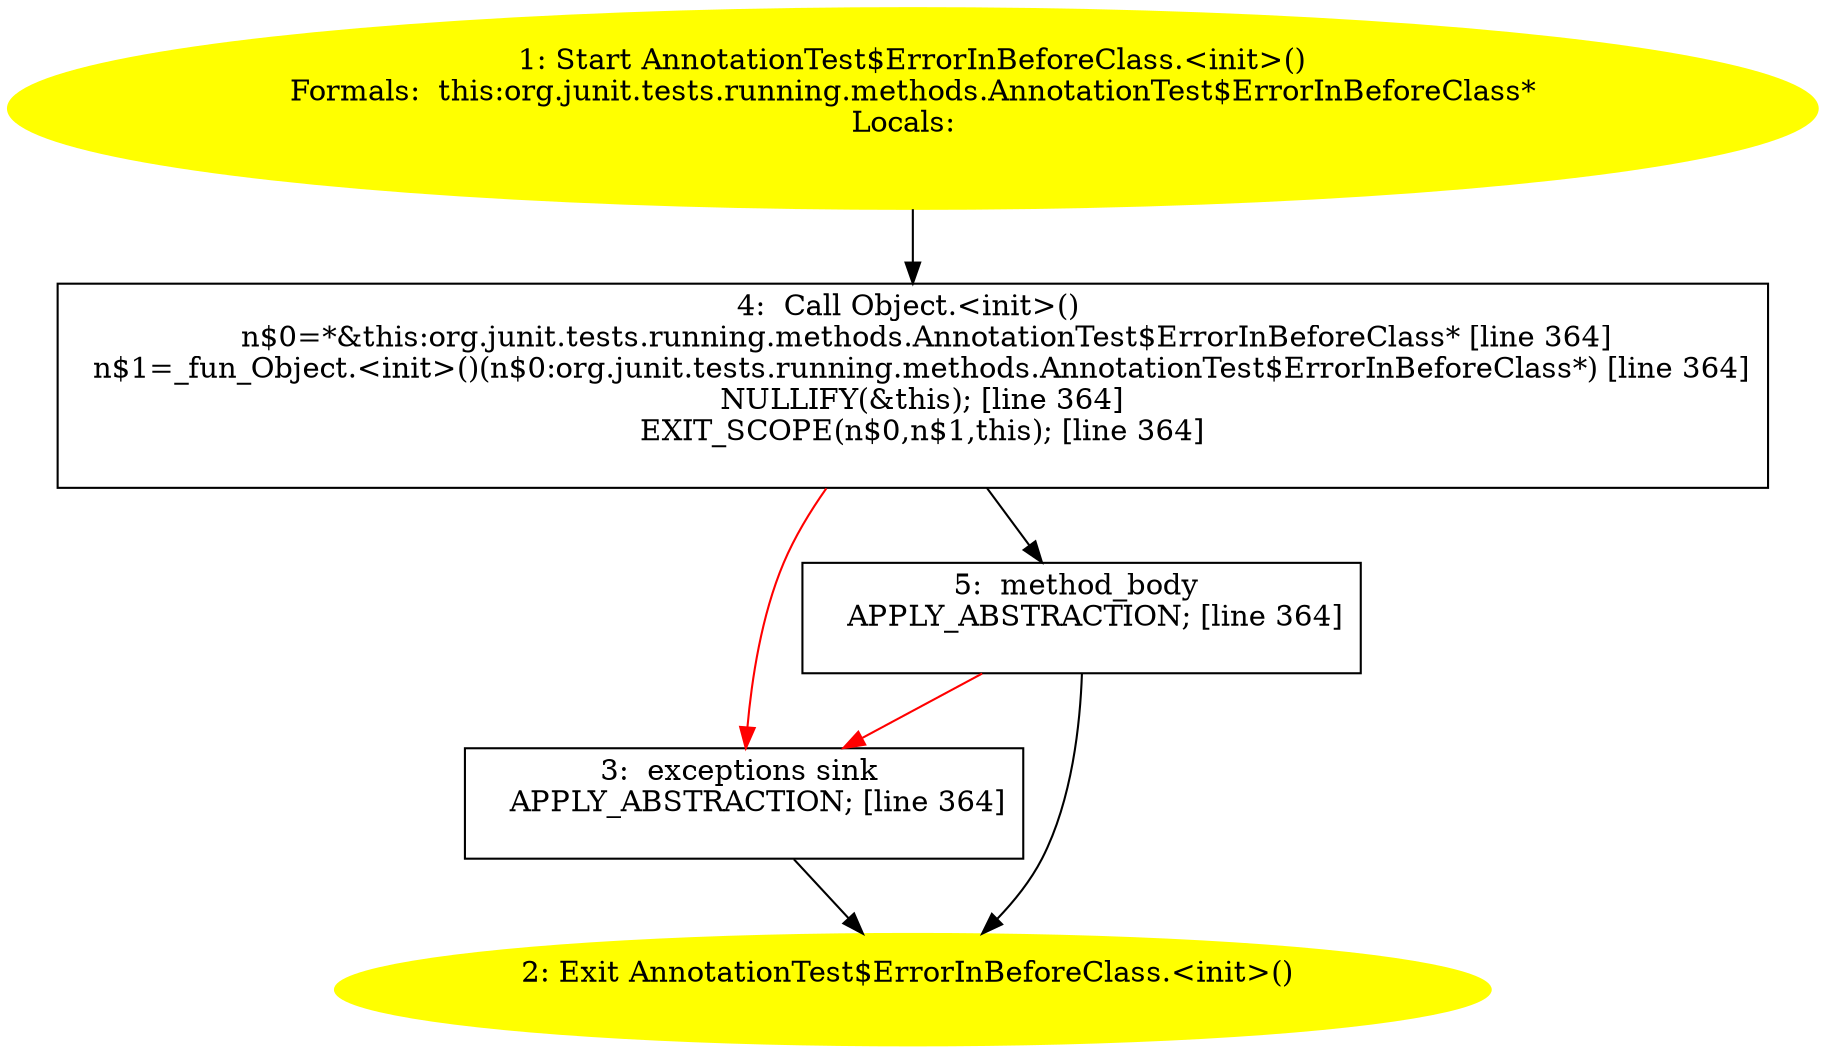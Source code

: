 /* @generated */
digraph cfg {
"org.junit.tests.running.methods.AnnotationTest$ErrorInBeforeClass.<init>().64de4d00ff339164cbcc000b1462a4e6_1" [label="1: Start AnnotationTest$ErrorInBeforeClass.<init>()\nFormals:  this:org.junit.tests.running.methods.AnnotationTest$ErrorInBeforeClass*\nLocals:  \n  " color=yellow style=filled]
	

	 "org.junit.tests.running.methods.AnnotationTest$ErrorInBeforeClass.<init>().64de4d00ff339164cbcc000b1462a4e6_1" -> "org.junit.tests.running.methods.AnnotationTest$ErrorInBeforeClass.<init>().64de4d00ff339164cbcc000b1462a4e6_4" ;
"org.junit.tests.running.methods.AnnotationTest$ErrorInBeforeClass.<init>().64de4d00ff339164cbcc000b1462a4e6_2" [label="2: Exit AnnotationTest$ErrorInBeforeClass.<init>() \n  " color=yellow style=filled]
	

"org.junit.tests.running.methods.AnnotationTest$ErrorInBeforeClass.<init>().64de4d00ff339164cbcc000b1462a4e6_3" [label="3:  exceptions sink \n   APPLY_ABSTRACTION; [line 364]\n " shape="box"]
	

	 "org.junit.tests.running.methods.AnnotationTest$ErrorInBeforeClass.<init>().64de4d00ff339164cbcc000b1462a4e6_3" -> "org.junit.tests.running.methods.AnnotationTest$ErrorInBeforeClass.<init>().64de4d00ff339164cbcc000b1462a4e6_2" ;
"org.junit.tests.running.methods.AnnotationTest$ErrorInBeforeClass.<init>().64de4d00ff339164cbcc000b1462a4e6_4" [label="4:  Call Object.<init>() \n   n$0=*&this:org.junit.tests.running.methods.AnnotationTest$ErrorInBeforeClass* [line 364]\n  n$1=_fun_Object.<init>()(n$0:org.junit.tests.running.methods.AnnotationTest$ErrorInBeforeClass*) [line 364]\n  NULLIFY(&this); [line 364]\n  EXIT_SCOPE(n$0,n$1,this); [line 364]\n " shape="box"]
	

	 "org.junit.tests.running.methods.AnnotationTest$ErrorInBeforeClass.<init>().64de4d00ff339164cbcc000b1462a4e6_4" -> "org.junit.tests.running.methods.AnnotationTest$ErrorInBeforeClass.<init>().64de4d00ff339164cbcc000b1462a4e6_5" ;
	 "org.junit.tests.running.methods.AnnotationTest$ErrorInBeforeClass.<init>().64de4d00ff339164cbcc000b1462a4e6_4" -> "org.junit.tests.running.methods.AnnotationTest$ErrorInBeforeClass.<init>().64de4d00ff339164cbcc000b1462a4e6_3" [color="red" ];
"org.junit.tests.running.methods.AnnotationTest$ErrorInBeforeClass.<init>().64de4d00ff339164cbcc000b1462a4e6_5" [label="5:  method_body \n   APPLY_ABSTRACTION; [line 364]\n " shape="box"]
	

	 "org.junit.tests.running.methods.AnnotationTest$ErrorInBeforeClass.<init>().64de4d00ff339164cbcc000b1462a4e6_5" -> "org.junit.tests.running.methods.AnnotationTest$ErrorInBeforeClass.<init>().64de4d00ff339164cbcc000b1462a4e6_2" ;
	 "org.junit.tests.running.methods.AnnotationTest$ErrorInBeforeClass.<init>().64de4d00ff339164cbcc000b1462a4e6_5" -> "org.junit.tests.running.methods.AnnotationTest$ErrorInBeforeClass.<init>().64de4d00ff339164cbcc000b1462a4e6_3" [color="red" ];
}
